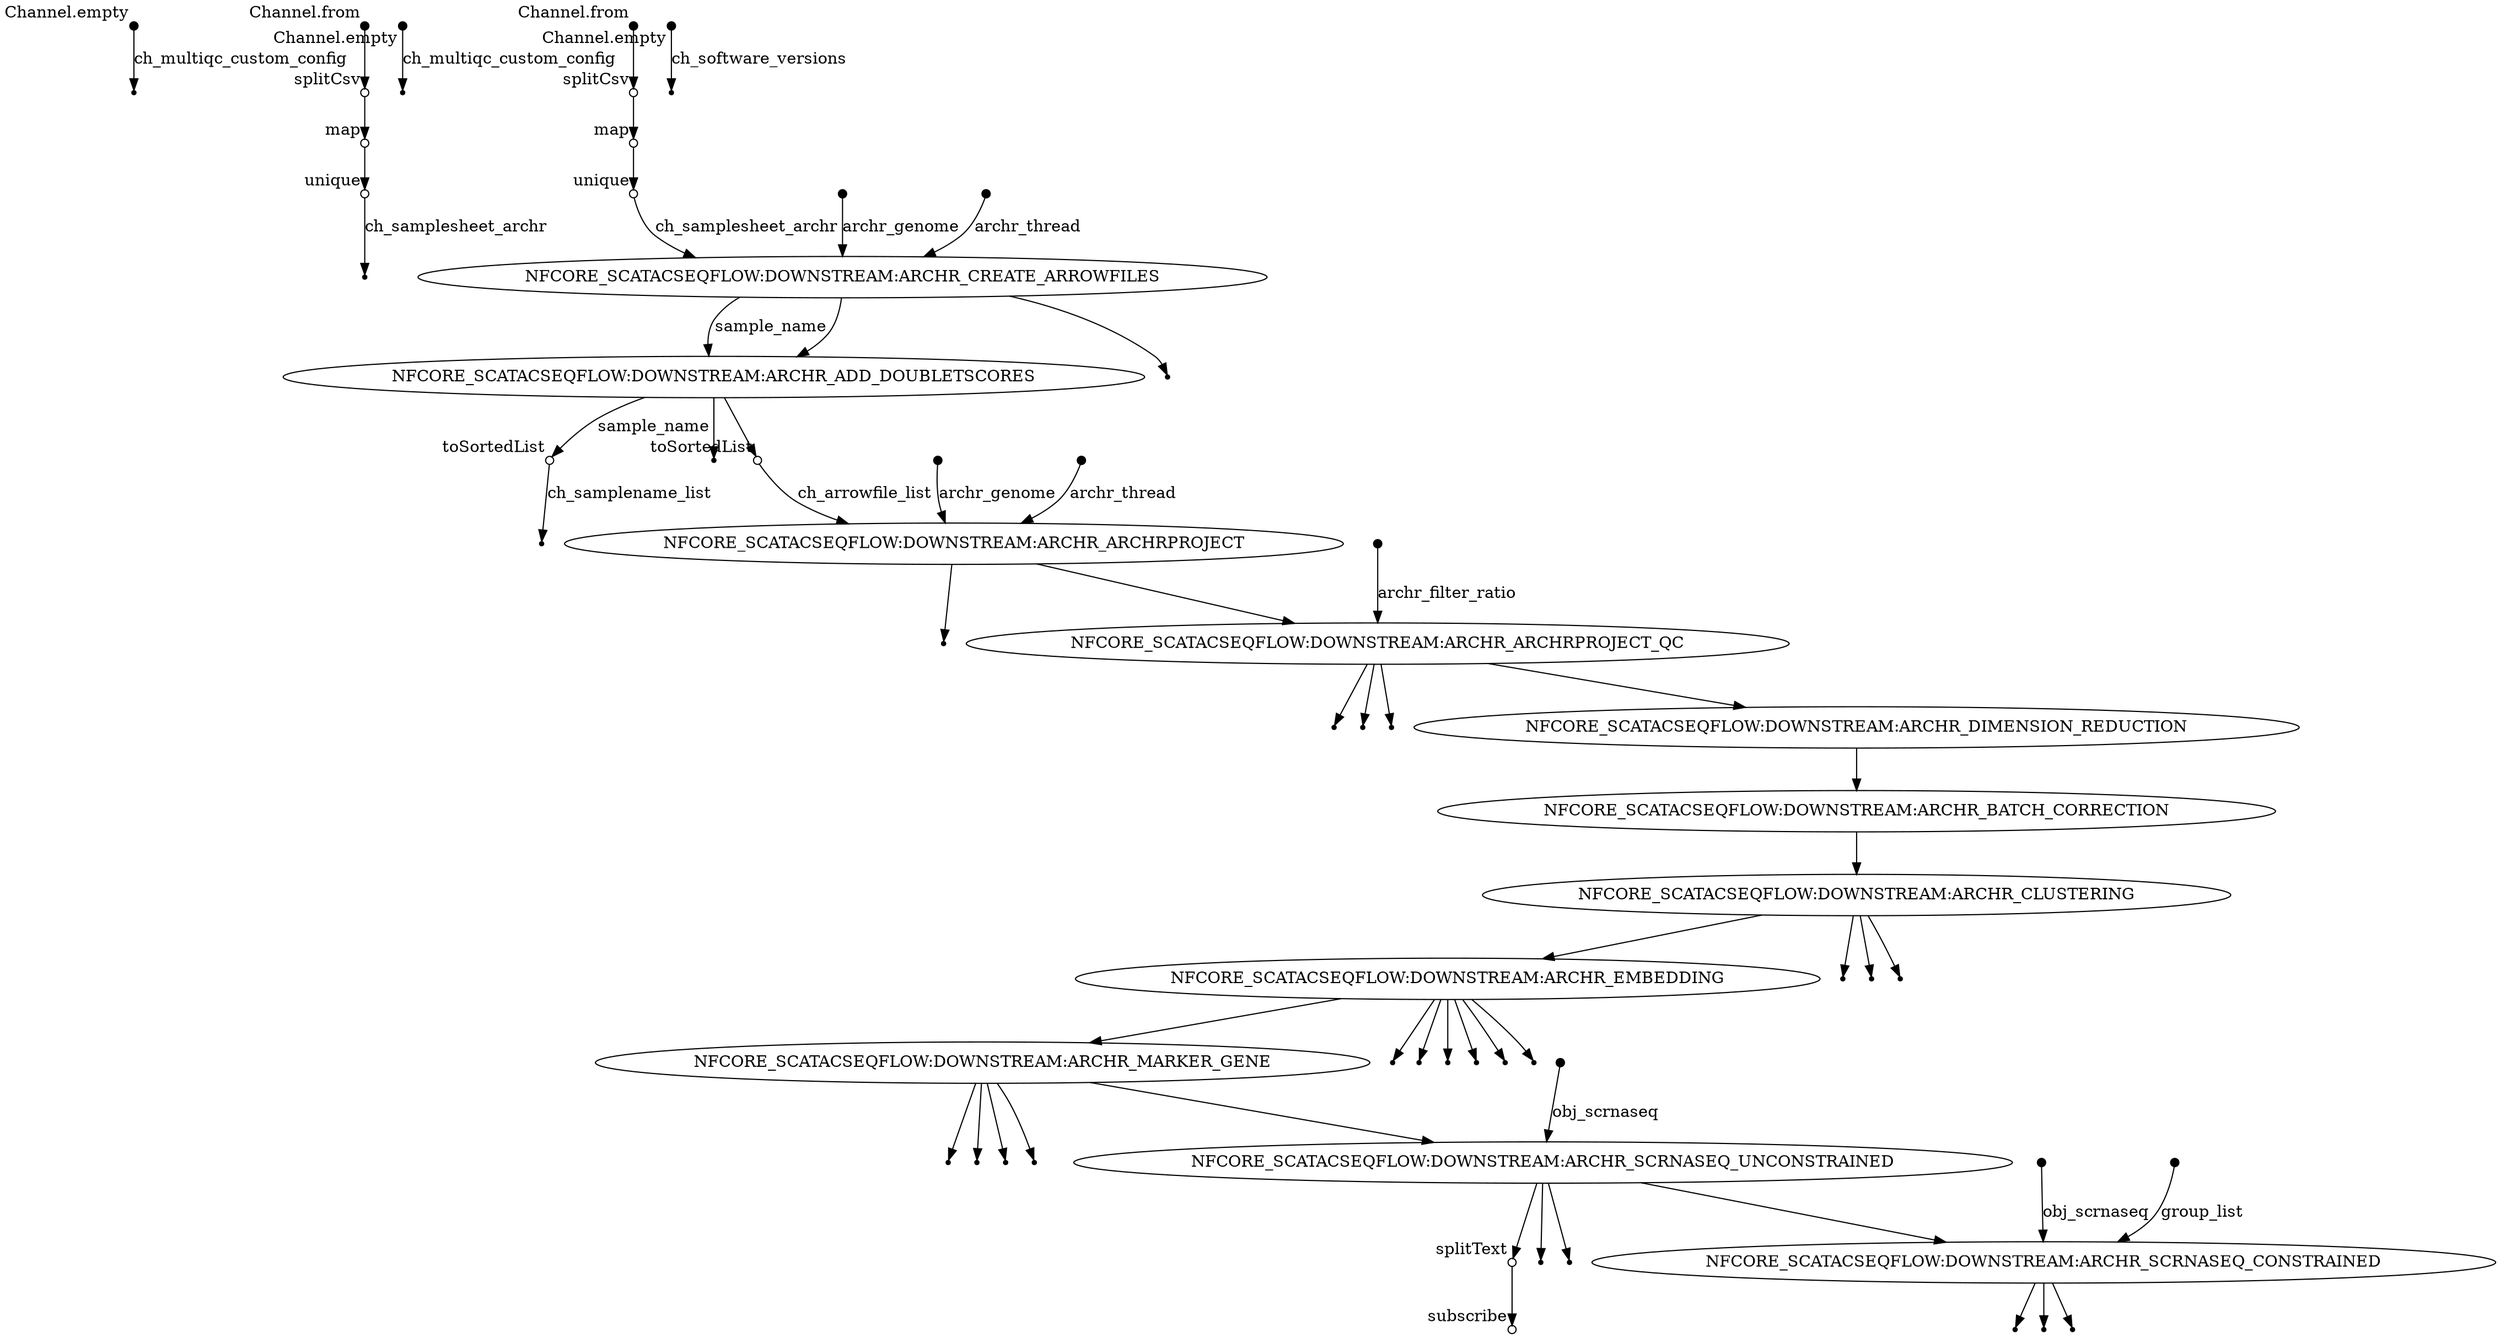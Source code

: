 digraph "pipeline_dag_20210812_093901" {
p0 [shape=point,label="",fixedsize=true,width=0.1,xlabel="Channel.empty"];
p1 [shape=point];
p0 -> p1 [label="ch_multiqc_custom_config"];

p2 [shape=point,label="",fixedsize=true,width=0.1,xlabel="Channel.from"];
p3 [shape=circle,label="",fixedsize=true,width=0.1,xlabel="splitCsv"];
p2 -> p3;

p3 [shape=circle,label="",fixedsize=true,width=0.1,xlabel="splitCsv"];
p4 [shape=circle,label="",fixedsize=true,width=0.1,xlabel="map"];
p3 -> p4;

p4 [shape=circle,label="",fixedsize=true,width=0.1,xlabel="map"];
p5 [shape=circle,label="",fixedsize=true,width=0.1,xlabel="unique"];
p4 -> p5;

p5 [shape=circle,label="",fixedsize=true,width=0.1,xlabel="unique"];
p6 [shape=point];
p5 -> p6 [label="ch_samplesheet_archr"];

p7 [shape=point,label="",fixedsize=true,width=0.1,xlabel="Channel.empty"];
p8 [shape=point];
p7 -> p8 [label="ch_multiqc_custom_config"];

p9 [shape=point,label="",fixedsize=true,width=0.1,xlabel="Channel.from"];
p10 [shape=circle,label="",fixedsize=true,width=0.1,xlabel="splitCsv"];
p9 -> p10;

p10 [shape=circle,label="",fixedsize=true,width=0.1,xlabel="splitCsv"];
p11 [shape=circle,label="",fixedsize=true,width=0.1,xlabel="map"];
p10 -> p11;

p11 [shape=circle,label="",fixedsize=true,width=0.1,xlabel="map"];
p12 [shape=circle,label="",fixedsize=true,width=0.1,xlabel="unique"];
p11 -> p12;

p12 [shape=circle,label="",fixedsize=true,width=0.1,xlabel="unique"];
p17 [label="NFCORE_SCATACSEQFLOW:DOWNSTREAM:ARCHR_CREATE_ARROWFILES"];
p12 -> p17 [label="ch_samplesheet_archr"];

p13 [shape=point,label="",fixedsize=true,width=0.1,xlabel="Channel.empty"];
p14 [shape=point];
p13 -> p14 [label="ch_software_versions"];

p15 [shape=point,label="",fixedsize=true,width=0.1];
p17 [label="NFCORE_SCATACSEQFLOW:DOWNSTREAM:ARCHR_CREATE_ARROWFILES"];
p15 -> p17 [label="archr_genome"];

p16 [shape=point,label="",fixedsize=true,width=0.1];
p17 [label="NFCORE_SCATACSEQFLOW:DOWNSTREAM:ARCHR_CREATE_ARROWFILES"];
p16 -> p17 [label="archr_thread"];

p17 [label="NFCORE_SCATACSEQFLOW:DOWNSTREAM:ARCHR_CREATE_ARROWFILES"];
p19 [label="NFCORE_SCATACSEQFLOW:DOWNSTREAM:ARCHR_ADD_DOUBLETSCORES"];
p17 -> p19 [label="sample_name"];

p17 [label="NFCORE_SCATACSEQFLOW:DOWNSTREAM:ARCHR_CREATE_ARROWFILES"];
p18 [shape=point];
p17 -> p18;

p17 [label="NFCORE_SCATACSEQFLOW:DOWNSTREAM:ARCHR_CREATE_ARROWFILES"];
p19 [label="NFCORE_SCATACSEQFLOW:DOWNSTREAM:ARCHR_ADD_DOUBLETSCORES"];
p17 -> p19;

p19 [label="NFCORE_SCATACSEQFLOW:DOWNSTREAM:ARCHR_ADD_DOUBLETSCORES"];
p21 [shape=circle,label="",fixedsize=true,width=0.1,xlabel="toSortedList"];
p19 -> p21 [label="sample_name"];

p19 [label="NFCORE_SCATACSEQFLOW:DOWNSTREAM:ARCHR_ADD_DOUBLETSCORES"];
p20 [shape=point];
p19 -> p20;

p19 [label="NFCORE_SCATACSEQFLOW:DOWNSTREAM:ARCHR_ADD_DOUBLETSCORES"];
p23 [shape=circle,label="",fixedsize=true,width=0.1,xlabel="toSortedList"];
p19 -> p23;

p21 [shape=circle,label="",fixedsize=true,width=0.1,xlabel="toSortedList"];
p22 [shape=point];
p21 -> p22 [label="ch_samplename_list"];

p23 [shape=circle,label="",fixedsize=true,width=0.1,xlabel="toSortedList"];
p26 [label="NFCORE_SCATACSEQFLOW:DOWNSTREAM:ARCHR_ARCHRPROJECT"];
p23 -> p26 [label="ch_arrowfile_list"];

p24 [shape=point,label="",fixedsize=true,width=0.1];
p26 [label="NFCORE_SCATACSEQFLOW:DOWNSTREAM:ARCHR_ARCHRPROJECT"];
p24 -> p26 [label="archr_genome"];

p25 [shape=point,label="",fixedsize=true,width=0.1];
p26 [label="NFCORE_SCATACSEQFLOW:DOWNSTREAM:ARCHR_ARCHRPROJECT"];
p25 -> p26 [label="archr_thread"];

p26 [label="NFCORE_SCATACSEQFLOW:DOWNSTREAM:ARCHR_ARCHRPROJECT"];
p27 [shape=point];
p26 -> p27;

p26 [label="NFCORE_SCATACSEQFLOW:DOWNSTREAM:ARCHR_ARCHRPROJECT"];
p29 [label="NFCORE_SCATACSEQFLOW:DOWNSTREAM:ARCHR_ARCHRPROJECT_QC"];
p26 -> p29;

p28 [shape=point,label="",fixedsize=true,width=0.1];
p29 [label="NFCORE_SCATACSEQFLOW:DOWNSTREAM:ARCHR_ARCHRPROJECT_QC"];
p28 -> p29 [label="archr_filter_ratio"];

p29 [label="NFCORE_SCATACSEQFLOW:DOWNSTREAM:ARCHR_ARCHRPROJECT_QC"];
p32 [shape=point];
p29 -> p32;

p29 [label="NFCORE_SCATACSEQFLOW:DOWNSTREAM:ARCHR_ARCHRPROJECT_QC"];
p31 [shape=point];
p29 -> p31;

p29 [label="NFCORE_SCATACSEQFLOW:DOWNSTREAM:ARCHR_ARCHRPROJECT_QC"];
p30 [shape=point];
p29 -> p30;

p29 [label="NFCORE_SCATACSEQFLOW:DOWNSTREAM:ARCHR_ARCHRPROJECT_QC"];
p33 [label="NFCORE_SCATACSEQFLOW:DOWNSTREAM:ARCHR_DIMENSION_REDUCTION"];
p29 -> p33;

p33 [label="NFCORE_SCATACSEQFLOW:DOWNSTREAM:ARCHR_DIMENSION_REDUCTION"];
p34 [label="NFCORE_SCATACSEQFLOW:DOWNSTREAM:ARCHR_BATCH_CORRECTION"];
p33 -> p34;

p34 [label="NFCORE_SCATACSEQFLOW:DOWNSTREAM:ARCHR_BATCH_CORRECTION"];
p35 [label="NFCORE_SCATACSEQFLOW:DOWNSTREAM:ARCHR_CLUSTERING"];
p34 -> p35;

p35 [label="NFCORE_SCATACSEQFLOW:DOWNSTREAM:ARCHR_CLUSTERING"];
p39 [label="NFCORE_SCATACSEQFLOW:DOWNSTREAM:ARCHR_EMBEDDING"];
p35 -> p39;

p35 [label="NFCORE_SCATACSEQFLOW:DOWNSTREAM:ARCHR_CLUSTERING"];
p38 [shape=point];
p35 -> p38;

p35 [label="NFCORE_SCATACSEQFLOW:DOWNSTREAM:ARCHR_CLUSTERING"];
p37 [shape=point];
p35 -> p37;

p35 [label="NFCORE_SCATACSEQFLOW:DOWNSTREAM:ARCHR_CLUSTERING"];
p36 [shape=point];
p35 -> p36;

p39 [label="NFCORE_SCATACSEQFLOW:DOWNSTREAM:ARCHR_EMBEDDING"];
p46 [label="NFCORE_SCATACSEQFLOW:DOWNSTREAM:ARCHR_MARKER_GENE"];
p39 -> p46;

p39 [label="NFCORE_SCATACSEQFLOW:DOWNSTREAM:ARCHR_EMBEDDING"];
p45 [shape=point];
p39 -> p45;

p39 [label="NFCORE_SCATACSEQFLOW:DOWNSTREAM:ARCHR_EMBEDDING"];
p44 [shape=point];
p39 -> p44;

p39 [label="NFCORE_SCATACSEQFLOW:DOWNSTREAM:ARCHR_EMBEDDING"];
p43 [shape=point];
p39 -> p43;

p39 [label="NFCORE_SCATACSEQFLOW:DOWNSTREAM:ARCHR_EMBEDDING"];
p42 [shape=point];
p39 -> p42;

p39 [label="NFCORE_SCATACSEQFLOW:DOWNSTREAM:ARCHR_EMBEDDING"];
p41 [shape=point];
p39 -> p41;

p39 [label="NFCORE_SCATACSEQFLOW:DOWNSTREAM:ARCHR_EMBEDDING"];
p40 [shape=point];
p39 -> p40;

p46 [label="NFCORE_SCATACSEQFLOW:DOWNSTREAM:ARCHR_MARKER_GENE"];
p52 [label="NFCORE_SCATACSEQFLOW:DOWNSTREAM:ARCHR_SCRNASEQ_UNCONSTRAINED"];
p46 -> p52;

p46 [label="NFCORE_SCATACSEQFLOW:DOWNSTREAM:ARCHR_MARKER_GENE"];
p50 [shape=point];
p46 -> p50;

p46 [label="NFCORE_SCATACSEQFLOW:DOWNSTREAM:ARCHR_MARKER_GENE"];
p49 [shape=point];
p46 -> p49;

p46 [label="NFCORE_SCATACSEQFLOW:DOWNSTREAM:ARCHR_MARKER_GENE"];
p48 [shape=point];
p46 -> p48;

p46 [label="NFCORE_SCATACSEQFLOW:DOWNSTREAM:ARCHR_MARKER_GENE"];
p47 [shape=point];
p46 -> p47;

p51 [shape=point,label="",fixedsize=true,width=0.1];
p52 [label="NFCORE_SCATACSEQFLOW:DOWNSTREAM:ARCHR_SCRNASEQ_UNCONSTRAINED"];
p51 -> p52 [label="obj_scrnaseq"];

p52 [label="NFCORE_SCATACSEQFLOW:DOWNSTREAM:ARCHR_SCRNASEQ_UNCONSTRAINED"];
p59 [label="NFCORE_SCATACSEQFLOW:DOWNSTREAM:ARCHR_SCRNASEQ_CONSTRAINED"];
p52 -> p59;

p52 [label="NFCORE_SCATACSEQFLOW:DOWNSTREAM:ARCHR_SCRNASEQ_UNCONSTRAINED"];
p54 [shape=point];
p52 -> p54;

p52 [label="NFCORE_SCATACSEQFLOW:DOWNSTREAM:ARCHR_SCRNASEQ_UNCONSTRAINED"];
p53 [shape=point];
p52 -> p53;

p52 [label="NFCORE_SCATACSEQFLOW:DOWNSTREAM:ARCHR_SCRNASEQ_UNCONSTRAINED"];
p55 [shape=circle,label="",fixedsize=true,width=0.1,xlabel="splitText"];
p52 -> p55;

p55 [shape=circle,label="",fixedsize=true,width=0.1,xlabel="splitText"];
p56 [shape=circle,label="",fixedsize=true,width=0.1,xlabel="subscribe"];
p55 -> p56;

p57 [shape=point,label="",fixedsize=true,width=0.1];
p59 [label="NFCORE_SCATACSEQFLOW:DOWNSTREAM:ARCHR_SCRNASEQ_CONSTRAINED"];
p57 -> p59 [label="obj_scrnaseq"];

p58 [shape=point,label="",fixedsize=true,width=0.1];
p59 [label="NFCORE_SCATACSEQFLOW:DOWNSTREAM:ARCHR_SCRNASEQ_CONSTRAINED"];
p58 -> p59 [label="group_list"];

p59 [label="NFCORE_SCATACSEQFLOW:DOWNSTREAM:ARCHR_SCRNASEQ_CONSTRAINED"];
p62 [shape=point];
p59 -> p62;

p59 [label="NFCORE_SCATACSEQFLOW:DOWNSTREAM:ARCHR_SCRNASEQ_CONSTRAINED"];
p61 [shape=point];
p59 -> p61;

p59 [label="NFCORE_SCATACSEQFLOW:DOWNSTREAM:ARCHR_SCRNASEQ_CONSTRAINED"];
p60 [shape=point];
p59 -> p60;

}
